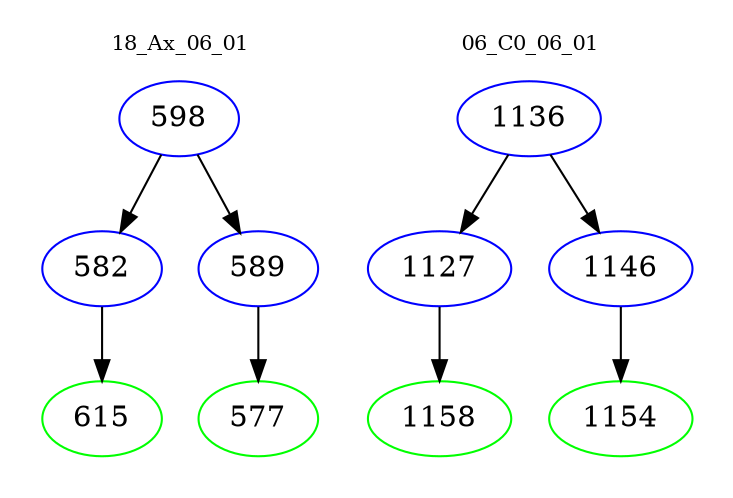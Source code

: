digraph{
subgraph cluster_0 {
color = white
label = "18_Ax_06_01";
fontsize=10;
T0_598 [label="598", color="blue"]
T0_598 -> T0_582 [color="black"]
T0_582 [label="582", color="blue"]
T0_582 -> T0_615 [color="black"]
T0_615 [label="615", color="green"]
T0_598 -> T0_589 [color="black"]
T0_589 [label="589", color="blue"]
T0_589 -> T0_577 [color="black"]
T0_577 [label="577", color="green"]
}
subgraph cluster_1 {
color = white
label = "06_C0_06_01";
fontsize=10;
T1_1136 [label="1136", color="blue"]
T1_1136 -> T1_1127 [color="black"]
T1_1127 [label="1127", color="blue"]
T1_1127 -> T1_1158 [color="black"]
T1_1158 [label="1158", color="green"]
T1_1136 -> T1_1146 [color="black"]
T1_1146 [label="1146", color="blue"]
T1_1146 -> T1_1154 [color="black"]
T1_1154 [label="1154", color="green"]
}
}
